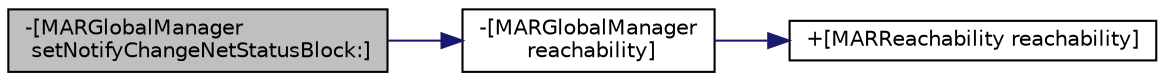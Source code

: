 digraph "-[MARGlobalManager setNotifyChangeNetStatusBlock:]"
{
  edge [fontname="Helvetica",fontsize="10",labelfontname="Helvetica",labelfontsize="10"];
  node [fontname="Helvetica",fontsize="10",shape=record];
  rankdir="LR";
  Node49 [label="-[MARGlobalManager\l setNotifyChangeNetStatusBlock:]",height=0.2,width=0.4,color="black", fillcolor="grey75", style="filled", fontcolor="black"];
  Node49 -> Node50 [color="midnightblue",fontsize="10",style="solid",fontname="Helvetica"];
  Node50 [label="-[MARGlobalManager\l reachability]",height=0.2,width=0.4,color="black", fillcolor="white", style="filled",URL="$interface_m_a_r_global_manager.html#a8331f91b2a9bbb137c5bd786f1748bf1"];
  Node50 -> Node51 [color="midnightblue",fontsize="10",style="solid",fontname="Helvetica"];
  Node51 [label="+[MARReachability reachability]",height=0.2,width=0.4,color="black", fillcolor="white", style="filled",URL="$interface_m_a_r_reachability.html#ad46b6909f162c589339d3a22b72d056d",tooltip="Create an object to check the reachability of the default route. "];
}
